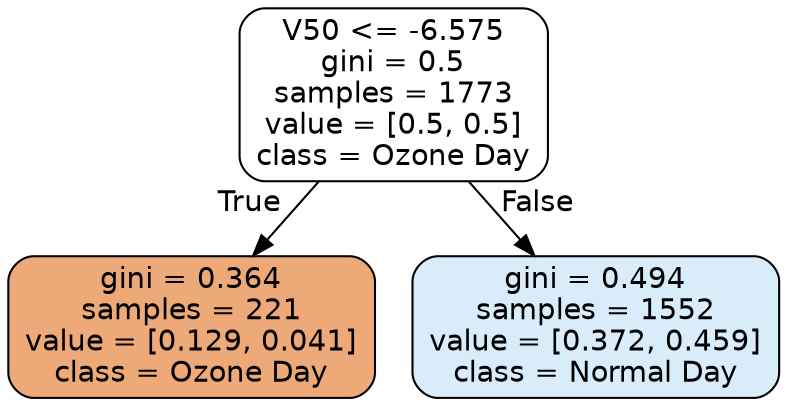 digraph Tree {
node [shape=box, style="filled, rounded", color="black", fontname=helvetica] ;
edge [fontname=helvetica] ;
0 [label="V50 <= -6.575\ngini = 0.5\nsamples = 1773\nvalue = [0.5, 0.5]\nclass = Ozone Day", fillcolor="#ffffff"] ;
1 [label="gini = 0.364\nsamples = 221\nvalue = [0.129, 0.041]\nclass = Ozone Day", fillcolor="#eda977"] ;
0 -> 1 [labeldistance=2.5, labelangle=45, headlabel="True"] ;
2 [label="gini = 0.494\nsamples = 1552\nvalue = [0.372, 0.459]\nclass = Normal Day", fillcolor="#d9ecfa"] ;
0 -> 2 [labeldistance=2.5, labelangle=-45, headlabel="False"] ;
}